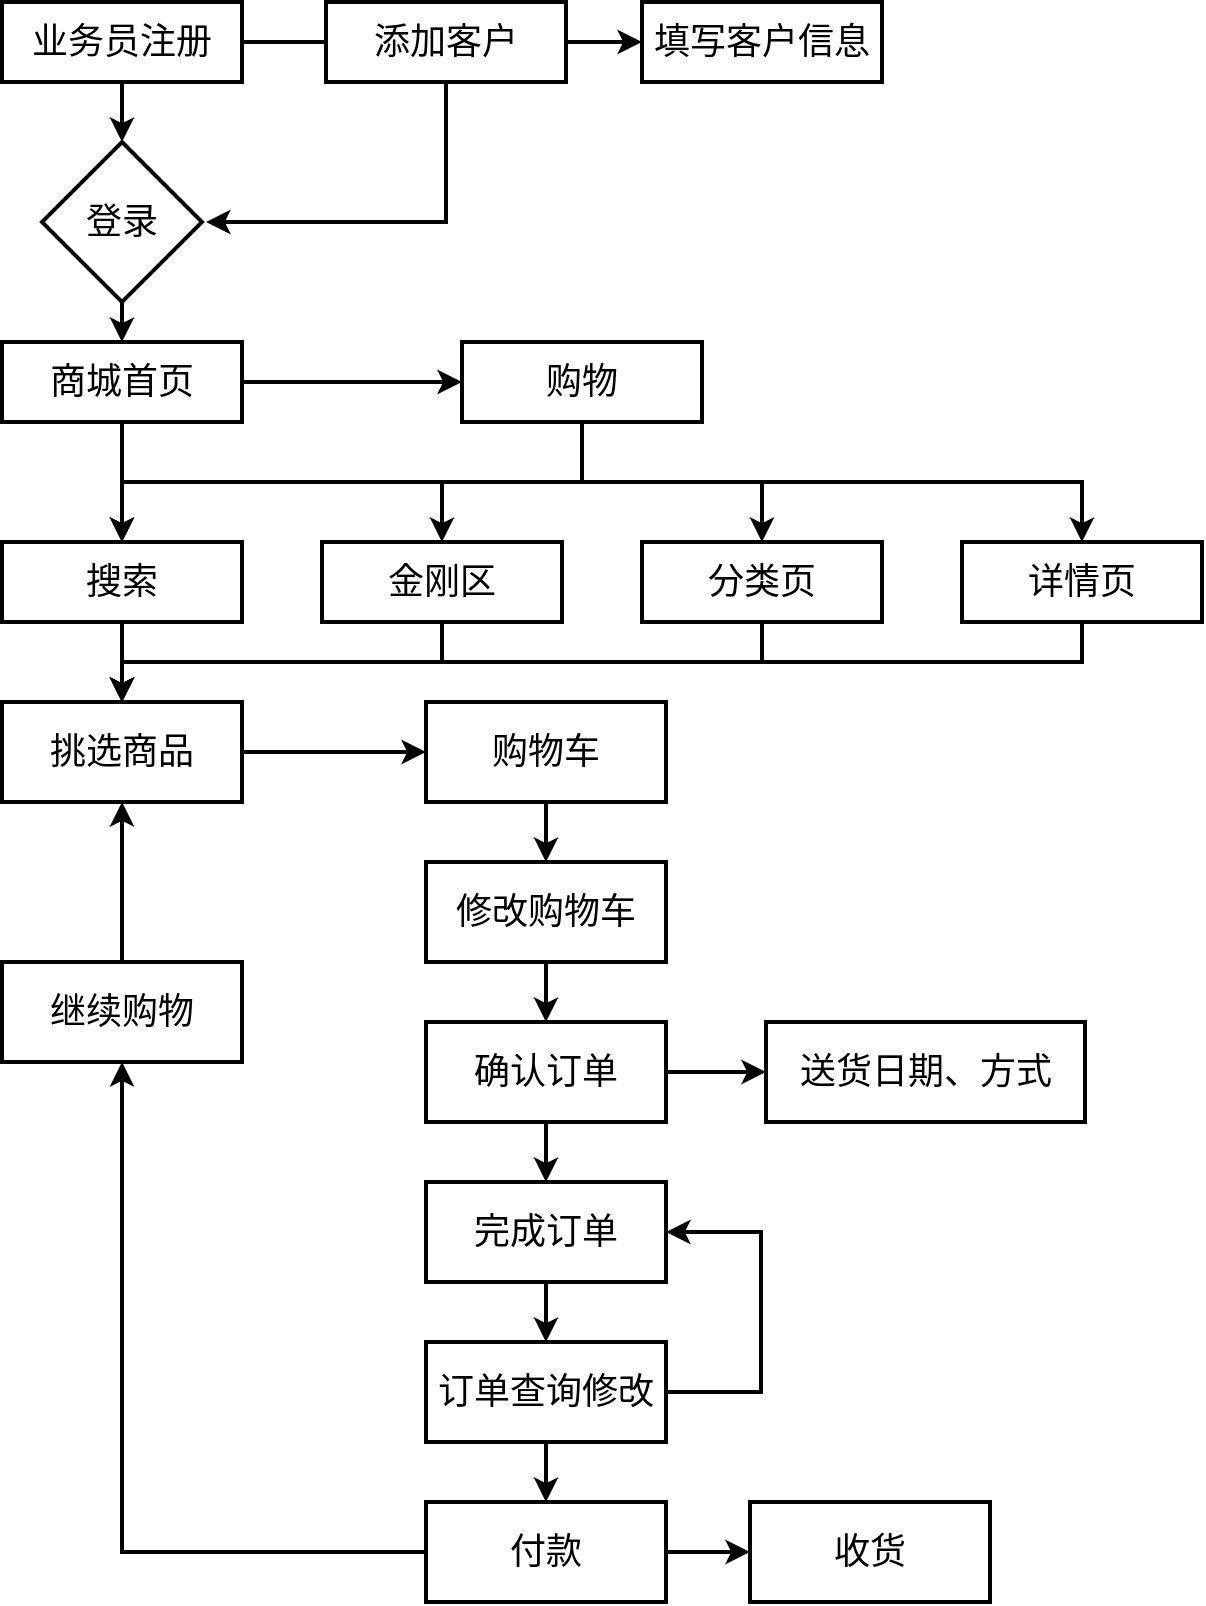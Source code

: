 <mxfile version="13.1.1" type="github" pages="2"><diagram id="NDkd7el69KnGKIZCq_IT" name="注册购物流程"><mxGraphModel dx="2015" dy="2206" grid="1" gridSize="10" guides="1" tooltips="1" connect="1" arrows="1" fold="1" page="1" pageScale="1" pageWidth="827" pageHeight="1169" math="0" shadow="0"><root><mxCell id="EjQwOn3FnHq4SJSxKeFJ-0"/><mxCell id="EjQwOn3FnHq4SJSxKeFJ-1" parent="EjQwOn3FnHq4SJSxKeFJ-0"/><mxCell id="EjQwOn3FnHq4SJSxKeFJ-2" value="" style="edgeStyle=none;rounded=0;orthogonalLoop=1;jettySize=auto;html=1;fontSize=18;strokeWidth=2;" edge="1" parent="EjQwOn3FnHq4SJSxKeFJ-1" source="EjQwOn3FnHq4SJSxKeFJ-4" target="EjQwOn3FnHq4SJSxKeFJ-6"><mxGeometry relative="1" as="geometry"/></mxCell><mxCell id="EjQwOn3FnHq4SJSxKeFJ-3" style="edgeStyle=orthogonalEdgeStyle;rounded=0;orthogonalLoop=1;jettySize=auto;html=1;exitX=1;exitY=0.5;exitDx=0;exitDy=0;entryX=0;entryY=0.5;entryDx=0;entryDy=0;strokeWidth=2;fontSize=18;" edge="1" parent="EjQwOn3FnHq4SJSxKeFJ-1" source="EjQwOn3FnHq4SJSxKeFJ-4"><mxGeometry relative="1" as="geometry"><mxPoint x="730" y="-450" as="targetPoint"/></mxGeometry></mxCell><mxCell id="EjQwOn3FnHq4SJSxKeFJ-4" value="业务员注册" style="rounded=0;whiteSpace=wrap;html=1;strokeWidth=2;fontSize=18;" vertex="1" parent="EjQwOn3FnHq4SJSxKeFJ-1"><mxGeometry x="550" y="-470" width="120" height="40" as="geometry"/></mxCell><mxCell id="EjQwOn3FnHq4SJSxKeFJ-5" style="edgeStyle=none;rounded=0;orthogonalLoop=1;jettySize=auto;html=1;entryX=0.5;entryY=0;entryDx=0;entryDy=0;strokeWidth=2;fontSize=18;" edge="1" parent="EjQwOn3FnHq4SJSxKeFJ-1" source="EjQwOn3FnHq4SJSxKeFJ-6" target="EjQwOn3FnHq4SJSxKeFJ-9"><mxGeometry relative="1" as="geometry"/></mxCell><mxCell id="EjQwOn3FnHq4SJSxKeFJ-6" value="登录" style="rhombus;whiteSpace=wrap;html=1;strokeWidth=2;fontSize=18;" vertex="1" parent="EjQwOn3FnHq4SJSxKeFJ-1"><mxGeometry x="570" y="-400" width="80" height="80" as="geometry"/></mxCell><mxCell id="EjQwOn3FnHq4SJSxKeFJ-7" style="edgeStyle=none;rounded=0;orthogonalLoop=1;jettySize=auto;html=1;exitX=1;exitY=0.5;exitDx=0;exitDy=0;strokeWidth=2;fontSize=18;" edge="1" parent="EjQwOn3FnHq4SJSxKeFJ-1" source="EjQwOn3FnHq4SJSxKeFJ-9" target="EjQwOn3FnHq4SJSxKeFJ-14"><mxGeometry relative="1" as="geometry"/></mxCell><mxCell id="EjQwOn3FnHq4SJSxKeFJ-8" style="edgeStyle=none;rounded=0;orthogonalLoop=1;jettySize=auto;html=1;exitX=0.5;exitY=1;exitDx=0;exitDy=0;entryX=0.5;entryY=0;entryDx=0;entryDy=0;strokeWidth=2;fontSize=18;" edge="1" parent="EjQwOn3FnHq4SJSxKeFJ-1" source="EjQwOn3FnHq4SJSxKeFJ-9" target="EjQwOn3FnHq4SJSxKeFJ-16"><mxGeometry relative="1" as="geometry"/></mxCell><mxCell id="EjQwOn3FnHq4SJSxKeFJ-9" value="商城首页" style="rounded=0;whiteSpace=wrap;html=1;strokeWidth=2;fontSize=18;" vertex="1" parent="EjQwOn3FnHq4SJSxKeFJ-1"><mxGeometry x="550" y="-300" width="120" height="40" as="geometry"/></mxCell><mxCell id="EjQwOn3FnHq4SJSxKeFJ-10" style="edgeStyle=orthogonalEdgeStyle;rounded=0;orthogonalLoop=1;jettySize=auto;elbow=vertical;html=1;exitX=0.5;exitY=1;exitDx=0;exitDy=0;entryX=0.5;entryY=0;entryDx=0;entryDy=0;strokeWidth=2;fontSize=18;" edge="1" parent="EjQwOn3FnHq4SJSxKeFJ-1" source="EjQwOn3FnHq4SJSxKeFJ-14" target="EjQwOn3FnHq4SJSxKeFJ-16"><mxGeometry relative="1" as="geometry"><Array as="points"><mxPoint x="840" y="-230"/><mxPoint x="610" y="-230"/></Array></mxGeometry></mxCell><mxCell id="EjQwOn3FnHq4SJSxKeFJ-11" style="edgeStyle=orthogonalEdgeStyle;rounded=0;orthogonalLoop=1;jettySize=auto;html=1;exitX=0.5;exitY=1;exitDx=0;exitDy=0;entryX=0.5;entryY=0;entryDx=0;entryDy=0;strokeWidth=2;fontSize=18;" edge="1" parent="EjQwOn3FnHq4SJSxKeFJ-1" source="EjQwOn3FnHq4SJSxKeFJ-14" target="EjQwOn3FnHq4SJSxKeFJ-18"><mxGeometry relative="1" as="geometry"><Array as="points"><mxPoint x="840" y="-230"/><mxPoint x="770" y="-230"/></Array></mxGeometry></mxCell><mxCell id="EjQwOn3FnHq4SJSxKeFJ-12" style="edgeStyle=orthogonalEdgeStyle;rounded=0;orthogonalLoop=1;jettySize=auto;html=1;exitX=0.5;exitY=1;exitDx=0;exitDy=0;entryX=0.5;entryY=0;entryDx=0;entryDy=0;strokeWidth=2;fontSize=18;" edge="1" parent="EjQwOn3FnHq4SJSxKeFJ-1" source="EjQwOn3FnHq4SJSxKeFJ-14" target="EjQwOn3FnHq4SJSxKeFJ-22"><mxGeometry relative="1" as="geometry"><Array as="points"><mxPoint x="840" y="-230"/><mxPoint x="1090" y="-230"/></Array></mxGeometry></mxCell><mxCell id="EjQwOn3FnHq4SJSxKeFJ-13" style="edgeStyle=orthogonalEdgeStyle;rounded=0;orthogonalLoop=1;jettySize=auto;html=1;exitX=0.5;exitY=1;exitDx=0;exitDy=0;entryX=0.5;entryY=0;entryDx=0;entryDy=0;strokeWidth=2;fontSize=18;" edge="1" parent="EjQwOn3FnHq4SJSxKeFJ-1" source="EjQwOn3FnHq4SJSxKeFJ-14" target="EjQwOn3FnHq4SJSxKeFJ-20"><mxGeometry relative="1" as="geometry"><Array as="points"><mxPoint x="840" y="-230"/><mxPoint x="930" y="-230"/></Array></mxGeometry></mxCell><mxCell id="EjQwOn3FnHq4SJSxKeFJ-14" value="购物" style="rounded=0;whiteSpace=wrap;html=1;strokeWidth=2;fontSize=18;" vertex="1" parent="EjQwOn3FnHq4SJSxKeFJ-1"><mxGeometry x="780" y="-300" width="120" height="40" as="geometry"/></mxCell><mxCell id="EjQwOn3FnHq4SJSxKeFJ-15" style="edgeStyle=none;rounded=0;orthogonalLoop=1;jettySize=auto;html=1;exitX=0.5;exitY=1;exitDx=0;exitDy=0;entryX=0.5;entryY=0;entryDx=0;entryDy=0;strokeWidth=2;fontSize=18;" edge="1" parent="EjQwOn3FnHq4SJSxKeFJ-1" source="EjQwOn3FnHq4SJSxKeFJ-16" target="EjQwOn3FnHq4SJSxKeFJ-24"><mxGeometry relative="1" as="geometry"/></mxCell><mxCell id="EjQwOn3FnHq4SJSxKeFJ-16" value="搜索&lt;span style=&quot;color: rgba(0 , 0 , 0 , 0) ; font-family: monospace ; font-size: 0px&quot;&gt;%3CmxGraphModel%3E%3Croot%3E%3CmxCell%20id%3D%220%22%2F%3E%3CmxCell%20id%3D%221%22%20parent%3D%220%22%2F%3E%3CmxCell%20id%3D%222%22%20value%3D%22%E8%B4%AD%E7%89%A9%22%20style%3D%22rounded%3D0%3BwhiteSpace%3Dwrap%3Bhtml%3D1%3BstrokeWidth%3D2%3BfontSize%3D18%3B%22%20vertex%3D%221%22%20parent%3D%221%22%3E%3CmxGeometry%20x%3D%22360%22%20y%3D%22180%22%20width%3D%22120%22%20height%3D%2240%22%20as%3D%22geometry%22%2F%3E%3C%2FmxCell%3E%3C%2Froot%3E%3C%2FmxGraphModel%3E&lt;/span&gt;" style="rounded=0;whiteSpace=wrap;html=1;strokeWidth=2;fontSize=18;" vertex="1" parent="EjQwOn3FnHq4SJSxKeFJ-1"><mxGeometry x="550" y="-200" width="120" height="40" as="geometry"/></mxCell><mxCell id="EjQwOn3FnHq4SJSxKeFJ-17" style="edgeStyle=orthogonalEdgeStyle;rounded=0;orthogonalLoop=1;jettySize=auto;html=1;exitX=0.5;exitY=1;exitDx=0;exitDy=0;entryX=0.5;entryY=0;entryDx=0;entryDy=0;strokeWidth=2;fontSize=18;" edge="1" parent="EjQwOn3FnHq4SJSxKeFJ-1" source="EjQwOn3FnHq4SJSxKeFJ-18" target="EjQwOn3FnHq4SJSxKeFJ-24"><mxGeometry relative="1" as="geometry"/></mxCell><mxCell id="EjQwOn3FnHq4SJSxKeFJ-18" value="金刚区" style="rounded=0;whiteSpace=wrap;html=1;strokeWidth=2;fontSize=18;" vertex="1" parent="EjQwOn3FnHq4SJSxKeFJ-1"><mxGeometry x="710" y="-200" width="120" height="40" as="geometry"/></mxCell><mxCell id="EjQwOn3FnHq4SJSxKeFJ-19" style="edgeStyle=orthogonalEdgeStyle;rounded=0;orthogonalLoop=1;jettySize=auto;html=1;exitX=0.5;exitY=1;exitDx=0;exitDy=0;entryX=0.5;entryY=0;entryDx=0;entryDy=0;strokeWidth=2;fontSize=18;" edge="1" parent="EjQwOn3FnHq4SJSxKeFJ-1" source="EjQwOn3FnHq4SJSxKeFJ-20" target="EjQwOn3FnHq4SJSxKeFJ-24"><mxGeometry relative="1" as="geometry"/></mxCell><mxCell id="EjQwOn3FnHq4SJSxKeFJ-20" value="分类页" style="rounded=0;whiteSpace=wrap;html=1;strokeWidth=2;fontSize=18;" vertex="1" parent="EjQwOn3FnHq4SJSxKeFJ-1"><mxGeometry x="870" y="-200" width="120" height="40" as="geometry"/></mxCell><mxCell id="EjQwOn3FnHq4SJSxKeFJ-21" style="edgeStyle=orthogonalEdgeStyle;rounded=0;orthogonalLoop=1;jettySize=auto;html=1;exitX=0.5;exitY=1;exitDx=0;exitDy=0;entryX=0.5;entryY=0;entryDx=0;entryDy=0;strokeWidth=2;fontSize=18;" edge="1" parent="EjQwOn3FnHq4SJSxKeFJ-1" source="EjQwOn3FnHq4SJSxKeFJ-22" target="EjQwOn3FnHq4SJSxKeFJ-24"><mxGeometry relative="1" as="geometry"/></mxCell><mxCell id="EjQwOn3FnHq4SJSxKeFJ-22" value="详情页" style="rounded=0;whiteSpace=wrap;html=1;strokeWidth=2;fontSize=18;" vertex="1" parent="EjQwOn3FnHq4SJSxKeFJ-1"><mxGeometry x="1030" y="-200" width="120" height="40" as="geometry"/></mxCell><mxCell id="EjQwOn3FnHq4SJSxKeFJ-23" style="edgeStyle=none;rounded=0;orthogonalLoop=1;jettySize=auto;html=1;exitX=1;exitY=0.5;exitDx=0;exitDy=0;entryX=0;entryY=0.5;entryDx=0;entryDy=0;strokeWidth=2;fontSize=18;" edge="1" parent="EjQwOn3FnHq4SJSxKeFJ-1" source="EjQwOn3FnHq4SJSxKeFJ-24" target="EjQwOn3FnHq4SJSxKeFJ-26"><mxGeometry relative="1" as="geometry"/></mxCell><mxCell id="EjQwOn3FnHq4SJSxKeFJ-24" value="挑选商品" style="rounded=0;whiteSpace=wrap;html=1;strokeWidth=2;fontSize=18;" vertex="1" parent="EjQwOn3FnHq4SJSxKeFJ-1"><mxGeometry x="550" y="-120" width="120" height="50" as="geometry"/></mxCell><mxCell id="EjQwOn3FnHq4SJSxKeFJ-25" style="edgeStyle=orthogonalEdgeStyle;rounded=0;orthogonalLoop=1;jettySize=auto;html=1;exitX=0.5;exitY=1;exitDx=0;exitDy=0;entryX=0.5;entryY=0;entryDx=0;entryDy=0;strokeWidth=2;fontSize=18;" edge="1" parent="EjQwOn3FnHq4SJSxKeFJ-1" source="EjQwOn3FnHq4SJSxKeFJ-26" target="EjQwOn3FnHq4SJSxKeFJ-28"><mxGeometry relative="1" as="geometry"/></mxCell><mxCell id="EjQwOn3FnHq4SJSxKeFJ-26" value="购物车" style="rounded=0;whiteSpace=wrap;html=1;strokeWidth=2;fontSize=18;" vertex="1" parent="EjQwOn3FnHq4SJSxKeFJ-1"><mxGeometry x="762" y="-120" width="120" height="50" as="geometry"/></mxCell><mxCell id="EjQwOn3FnHq4SJSxKeFJ-27" style="edgeStyle=orthogonalEdgeStyle;rounded=0;orthogonalLoop=1;jettySize=auto;html=1;exitX=0.5;exitY=1;exitDx=0;exitDy=0;entryX=0.5;entryY=0;entryDx=0;entryDy=0;strokeWidth=2;fontSize=18;" edge="1" parent="EjQwOn3FnHq4SJSxKeFJ-1" source="EjQwOn3FnHq4SJSxKeFJ-28" target="EjQwOn3FnHq4SJSxKeFJ-31"><mxGeometry relative="1" as="geometry"/></mxCell><mxCell id="EjQwOn3FnHq4SJSxKeFJ-28" value="修改购物车" style="rounded=0;whiteSpace=wrap;html=1;strokeWidth=2;fontSize=18;" vertex="1" parent="EjQwOn3FnHq4SJSxKeFJ-1"><mxGeometry x="762" y="-40" width="120" height="50" as="geometry"/></mxCell><mxCell id="EjQwOn3FnHq4SJSxKeFJ-29" style="edgeStyle=none;rounded=0;orthogonalLoop=1;jettySize=auto;html=1;exitX=0.5;exitY=1;exitDx=0;exitDy=0;entryX=0.5;entryY=0;entryDx=0;entryDy=0;strokeWidth=2;fontSize=18;" edge="1" parent="EjQwOn3FnHq4SJSxKeFJ-1" source="EjQwOn3FnHq4SJSxKeFJ-31" target="EjQwOn3FnHq4SJSxKeFJ-34"><mxGeometry relative="1" as="geometry"/></mxCell><mxCell id="EjQwOn3FnHq4SJSxKeFJ-30" style="edgeStyle=none;rounded=0;orthogonalLoop=1;jettySize=auto;html=1;exitX=1;exitY=0.5;exitDx=0;exitDy=0;entryX=0;entryY=0.5;entryDx=0;entryDy=0;strokeWidth=2;fontSize=18;" edge="1" parent="EjQwOn3FnHq4SJSxKeFJ-1" source="EjQwOn3FnHq4SJSxKeFJ-31" target="EjQwOn3FnHq4SJSxKeFJ-32"><mxGeometry relative="1" as="geometry"/></mxCell><mxCell id="EjQwOn3FnHq4SJSxKeFJ-31" value="确认订单" style="rounded=0;whiteSpace=wrap;html=1;strokeWidth=2;fontSize=18;" vertex="1" parent="EjQwOn3FnHq4SJSxKeFJ-1"><mxGeometry x="762" y="40" width="120" height="50" as="geometry"/></mxCell><mxCell id="EjQwOn3FnHq4SJSxKeFJ-32" value="送货日期、方式" style="rounded=0;whiteSpace=wrap;html=1;strokeWidth=2;fontSize=18;" vertex="1" parent="EjQwOn3FnHq4SJSxKeFJ-1"><mxGeometry x="932" y="40" width="159.5" height="50" as="geometry"/></mxCell><mxCell id="EjQwOn3FnHq4SJSxKeFJ-33" style="edgeStyle=orthogonalEdgeStyle;rounded=0;orthogonalLoop=1;jettySize=auto;html=1;entryX=0.5;entryY=0;entryDx=0;entryDy=0;strokeWidth=2;fontSize=18;" edge="1" parent="EjQwOn3FnHq4SJSxKeFJ-1" source="EjQwOn3FnHq4SJSxKeFJ-34" target="EjQwOn3FnHq4SJSxKeFJ-37"><mxGeometry relative="1" as="geometry"/></mxCell><mxCell id="EjQwOn3FnHq4SJSxKeFJ-34" value="完成订单" style="rounded=0;whiteSpace=wrap;html=1;strokeWidth=2;fontSize=18;" vertex="1" parent="EjQwOn3FnHq4SJSxKeFJ-1"><mxGeometry x="762" y="120" width="120" height="50" as="geometry"/></mxCell><mxCell id="EjQwOn3FnHq4SJSxKeFJ-35" style="edgeStyle=elbowEdgeStyle;rounded=0;orthogonalLoop=1;jettySize=auto;html=1;exitX=1;exitY=0.5;exitDx=0;exitDy=0;entryX=1;entryY=0.5;entryDx=0;entryDy=0;strokeWidth=2;fontSize=18;" edge="1" parent="EjQwOn3FnHq4SJSxKeFJ-1" source="EjQwOn3FnHq4SJSxKeFJ-37" target="EjQwOn3FnHq4SJSxKeFJ-34"><mxGeometry relative="1" as="geometry"><Array as="points"><mxPoint x="929.5" y="194.5"/></Array></mxGeometry></mxCell><mxCell id="EjQwOn3FnHq4SJSxKeFJ-36" style="edgeStyle=none;rounded=0;orthogonalLoop=1;jettySize=auto;html=1;exitX=0.5;exitY=1;exitDx=0;exitDy=0;entryX=0.5;entryY=0;entryDx=0;entryDy=0;strokeWidth=2;fontSize=18;" edge="1" parent="EjQwOn3FnHq4SJSxKeFJ-1" source="EjQwOn3FnHq4SJSxKeFJ-37" target="EjQwOn3FnHq4SJSxKeFJ-46"><mxGeometry relative="1" as="geometry"/></mxCell><mxCell id="EjQwOn3FnHq4SJSxKeFJ-37" value="订单查询修改" style="rounded=0;whiteSpace=wrap;html=1;strokeWidth=2;fontSize=18;" vertex="1" parent="EjQwOn3FnHq4SJSxKeFJ-1"><mxGeometry x="762" y="200" width="120" height="50" as="geometry"/></mxCell><mxCell id="EjQwOn3FnHq4SJSxKeFJ-38" style="edgeStyle=none;rounded=0;orthogonalLoop=1;jettySize=auto;html=1;exitX=0.5;exitY=0;exitDx=0;exitDy=0;entryX=0.5;entryY=1;entryDx=0;entryDy=0;strokeWidth=2;fontSize=18;" edge="1" parent="EjQwOn3FnHq4SJSxKeFJ-1" source="EjQwOn3FnHq4SJSxKeFJ-39" target="EjQwOn3FnHq4SJSxKeFJ-24"><mxGeometry relative="1" as="geometry"/></mxCell><mxCell id="EjQwOn3FnHq4SJSxKeFJ-39" value="继续购物" style="rounded=0;whiteSpace=wrap;html=1;strokeWidth=2;fontSize=18;" vertex="1" parent="EjQwOn3FnHq4SJSxKeFJ-1"><mxGeometry x="550" y="10" width="120" height="50" as="geometry"/></mxCell><mxCell id="EjQwOn3FnHq4SJSxKeFJ-40" style="edgeStyle=none;rounded=0;orthogonalLoop=1;jettySize=auto;html=1;exitX=1;exitY=0.5;exitDx=0;exitDy=0;entryX=0;entryY=0.5;entryDx=0;entryDy=0;strokeWidth=2;fontSize=18;" edge="1" parent="EjQwOn3FnHq4SJSxKeFJ-1" target="EjQwOn3FnHq4SJSxKeFJ-43"><mxGeometry relative="1" as="geometry"><mxPoint x="800" y="-450" as="sourcePoint"/></mxGeometry></mxCell><mxCell id="EjQwOn3FnHq4SJSxKeFJ-41" style="edgeStyle=orthogonalEdgeStyle;rounded=0;orthogonalLoop=1;jettySize=auto;html=1;exitX=0.5;exitY=1;exitDx=0;exitDy=0;strokeWidth=2;fontSize=18;" edge="1" parent="EjQwOn3FnHq4SJSxKeFJ-1" source="EjQwOn3FnHq4SJSxKeFJ-42"><mxGeometry relative="1" as="geometry"><mxPoint x="652" y="-360" as="targetPoint"/><Array as="points"><mxPoint x="772" y="-360"/></Array></mxGeometry></mxCell><mxCell id="EjQwOn3FnHq4SJSxKeFJ-42" value="添加客户" style="rounded=0;whiteSpace=wrap;html=1;strokeWidth=2;fontSize=18;" vertex="1" parent="EjQwOn3FnHq4SJSxKeFJ-1"><mxGeometry x="712" y="-470" width="120" height="40" as="geometry"/></mxCell><mxCell id="EjQwOn3FnHq4SJSxKeFJ-43" value="填写客户信息" style="rounded=0;whiteSpace=wrap;html=1;strokeWidth=2;fontSize=18;" vertex="1" parent="EjQwOn3FnHq4SJSxKeFJ-1"><mxGeometry x="870" y="-470" width="120" height="40" as="geometry"/></mxCell><mxCell id="EjQwOn3FnHq4SJSxKeFJ-44" style="edgeStyle=none;rounded=0;orthogonalLoop=1;jettySize=auto;html=1;exitX=1;exitY=0.5;exitDx=0;exitDy=0;entryX=0;entryY=0.5;entryDx=0;entryDy=0;strokeWidth=2;fontSize=18;" edge="1" parent="EjQwOn3FnHq4SJSxKeFJ-1" source="EjQwOn3FnHq4SJSxKeFJ-46" target="EjQwOn3FnHq4SJSxKeFJ-47"><mxGeometry relative="1" as="geometry"/></mxCell><mxCell id="EjQwOn3FnHq4SJSxKeFJ-45" style="edgeStyle=elbowEdgeStyle;rounded=0;orthogonalLoop=1;jettySize=auto;html=1;exitX=0;exitY=0.5;exitDx=0;exitDy=0;entryX=0.5;entryY=1;entryDx=0;entryDy=0;strokeWidth=2;fontSize=18;" edge="1" parent="EjQwOn3FnHq4SJSxKeFJ-1" source="EjQwOn3FnHq4SJSxKeFJ-46" target="EjQwOn3FnHq4SJSxKeFJ-39"><mxGeometry relative="1" as="geometry"><Array as="points"><mxPoint x="610" y="170"/></Array></mxGeometry></mxCell><mxCell id="EjQwOn3FnHq4SJSxKeFJ-46" value="付款" style="rounded=0;whiteSpace=wrap;html=1;strokeWidth=2;fontSize=18;" vertex="1" parent="EjQwOn3FnHq4SJSxKeFJ-1"><mxGeometry x="762" y="280" width="120" height="50" as="geometry"/></mxCell><mxCell id="EjQwOn3FnHq4SJSxKeFJ-47" value="收货" style="rounded=0;whiteSpace=wrap;html=1;strokeWidth=2;fontSize=18;" vertex="1" parent="EjQwOn3FnHq4SJSxKeFJ-1"><mxGeometry x="924" y="280" width="120" height="50" as="geometry"/></mxCell></root></mxGraphModel></diagram><diagram id="C5RBs43oDa-KdzZeNtuy" name="数据流程"><mxGraphModel dx="1209" dy="622" grid="1" gridSize="10" guides="1" tooltips="1" connect="1" arrows="1" fold="1" page="1" pageScale="1" pageWidth="827" pageHeight="1169" math="0" shadow="0"><root><mxCell id="WIyWlLk6GJQsqaUBKTNV-0"/><mxCell id="WIyWlLk6GJQsqaUBKTNV-1" parent="WIyWlLk6GJQsqaUBKTNV-0"/><mxCell id="8WsdU6PIh2meaqW6er3T-0" style="edgeStyle=none;rounded=0;orthogonalLoop=1;jettySize=auto;html=1;exitX=1;exitY=0.25;exitDx=0;exitDy=0;entryX=0;entryY=0.25;entryDx=0;entryDy=0;strokeWidth=2;fontSize=18;" edge="1" parent="WIyWlLk6GJQsqaUBKTNV-1" source="8WsdU6PIh2meaqW6er3T-3" target="8WsdU6PIh2meaqW6er3T-7"><mxGeometry relative="1" as="geometry"/></mxCell><mxCell id="8WsdU6PIh2meaqW6er3T-1" style="edgeStyle=orthogonalEdgeStyle;curved=1;rounded=0;orthogonalLoop=1;jettySize=auto;html=1;exitX=0.5;exitY=0;exitDx=0;exitDy=0;entryX=0.5;entryY=0;entryDx=0;entryDy=0;strokeWidth=2;fontSize=18;" edge="1" parent="WIyWlLk6GJQsqaUBKTNV-1" source="8WsdU6PIh2meaqW6er3T-3" target="8WsdU6PIh2meaqW6er3T-12"><mxGeometry relative="1" as="geometry"><Array as="points"><mxPoint x="120" y="230"/><mxPoint x="702" y="230"/></Array></mxGeometry></mxCell><mxCell id="8WsdU6PIh2meaqW6er3T-2" style="edgeStyle=orthogonalEdgeStyle;curved=1;rounded=0;orthogonalLoop=1;jettySize=auto;html=1;exitX=0.5;exitY=1;exitDx=0;exitDy=0;entryX=0.5;entryY=1;entryDx=0;entryDy=0;strokeWidth=2;fontSize=18;" edge="1" parent="WIyWlLk6GJQsqaUBKTNV-1" source="8WsdU6PIh2meaqW6er3T-3" target="8WsdU6PIh2meaqW6er3T-12"><mxGeometry relative="1" as="geometry"><Array as="points"><mxPoint x="120" y="430"/><mxPoint x="702" y="430"/></Array></mxGeometry></mxCell><mxCell id="8WsdU6PIh2meaqW6er3T-3" value="1、业务员" style="rounded=0;whiteSpace=wrap;html=1;strokeWidth=2;fontSize=18;" vertex="1" parent="WIyWlLk6GJQsqaUBKTNV-1"><mxGeometry x="60" y="300" width="120" height="60" as="geometry"/></mxCell><mxCell id="8WsdU6PIh2meaqW6er3T-4" value="下单" style="rounded=0;whiteSpace=wrap;html=1;strokeWidth=2;fontSize=18;" vertex="1" parent="WIyWlLk6GJQsqaUBKTNV-1"><mxGeometry x="200" y="270" width="120" height="40" as="geometry"/></mxCell><mxCell id="8WsdU6PIh2meaqW6er3T-5" value="订单反馈" style="rounded=0;whiteSpace=wrap;html=1;strokeWidth=2;fontSize=18;" vertex="1" parent="WIyWlLk6GJQsqaUBKTNV-1"><mxGeometry x="200" y="350" width="120" height="40" as="geometry"/></mxCell><mxCell id="8WsdU6PIh2meaqW6er3T-6" style="edgeStyle=none;rounded=0;orthogonalLoop=1;jettySize=auto;html=1;exitX=0;exitY=0.75;exitDx=0;exitDy=0;entryX=1;entryY=0.75;entryDx=0;entryDy=0;strokeWidth=2;fontSize=18;" edge="1" parent="WIyWlLk6GJQsqaUBKTNV-1" source="8WsdU6PIh2meaqW6er3T-7" target="8WsdU6PIh2meaqW6er3T-3"><mxGeometry relative="1" as="geometry"/></mxCell><mxCell id="8WsdU6PIh2meaqW6er3T-7" value="2、订货系统购物" style="rounded=0;whiteSpace=wrap;html=1;strokeWidth=2;fontSize=18;" vertex="1" parent="WIyWlLk6GJQsqaUBKTNV-1"><mxGeometry x="350" y="300" width="130" height="60" as="geometry"/></mxCell><mxCell id="8WsdU6PIh2meaqW6er3T-8" value="订单管理" style="rounded=0;whiteSpace=wrap;html=1;strokeWidth=2;fontSize=18;" vertex="1" parent="WIyWlLk6GJQsqaUBKTNV-1"><mxGeometry x="500" y="270" width="120" height="40" as="geometry"/></mxCell><mxCell id="8WsdU6PIh2meaqW6er3T-9" value="系统反馈" style="rounded=0;whiteSpace=wrap;html=1;strokeWidth=2;fontSize=18;" vertex="1" parent="WIyWlLk6GJQsqaUBKTNV-1"><mxGeometry x="500" y="350" width="120" height="40" as="geometry"/></mxCell><mxCell id="8WsdU6PIh2meaqW6er3T-10" style="edgeStyle=none;rounded=0;orthogonalLoop=1;jettySize=auto;html=1;exitX=0;exitY=0.25;exitDx=0;exitDy=0;entryX=1;entryY=0.25;entryDx=0;entryDy=0;strokeWidth=2;fontSize=18;" edge="1" parent="WIyWlLk6GJQsqaUBKTNV-1" source="8WsdU6PIh2meaqW6er3T-12" target="8WsdU6PIh2meaqW6er3T-7"><mxGeometry relative="1" as="geometry"/></mxCell><mxCell id="8WsdU6PIh2meaqW6er3T-11" style="edgeStyle=none;rounded=0;orthogonalLoop=1;jettySize=auto;html=1;exitX=0;exitY=0.75;exitDx=0;exitDy=0;entryX=1;entryY=0.75;entryDx=0;entryDy=0;strokeWidth=2;fontSize=18;" edge="1" parent="WIyWlLk6GJQsqaUBKTNV-1" source="8WsdU6PIh2meaqW6er3T-12" target="8WsdU6PIh2meaqW6er3T-7"><mxGeometry relative="1" as="geometry"/></mxCell><mxCell id="8WsdU6PIh2meaqW6er3T-12" value="3、管理员" style="rounded=0;whiteSpace=wrap;html=1;strokeWidth=2;fontSize=18;" vertex="1" parent="WIyWlLk6GJQsqaUBKTNV-1"><mxGeometry x="637" y="300" width="130" height="60" as="geometry"/></mxCell><mxCell id="8WsdU6PIh2meaqW6er3T-13" value="付款/月结" style="rounded=0;whiteSpace=wrap;html=1;strokeWidth=2;fontSize=18;" vertex="1" parent="WIyWlLk6GJQsqaUBKTNV-1"><mxGeometry x="360" y="180" width="120" height="40" as="geometry"/></mxCell><mxCell id="8WsdU6PIh2meaqW6er3T-14" value="发货" style="rounded=0;whiteSpace=wrap;html=1;strokeWidth=2;fontSize=18;" vertex="1" parent="WIyWlLk6GJQsqaUBKTNV-1"><mxGeometry x="360" y="440" width="120" height="40" as="geometry"/></mxCell></root></mxGraphModel></diagram></mxfile>